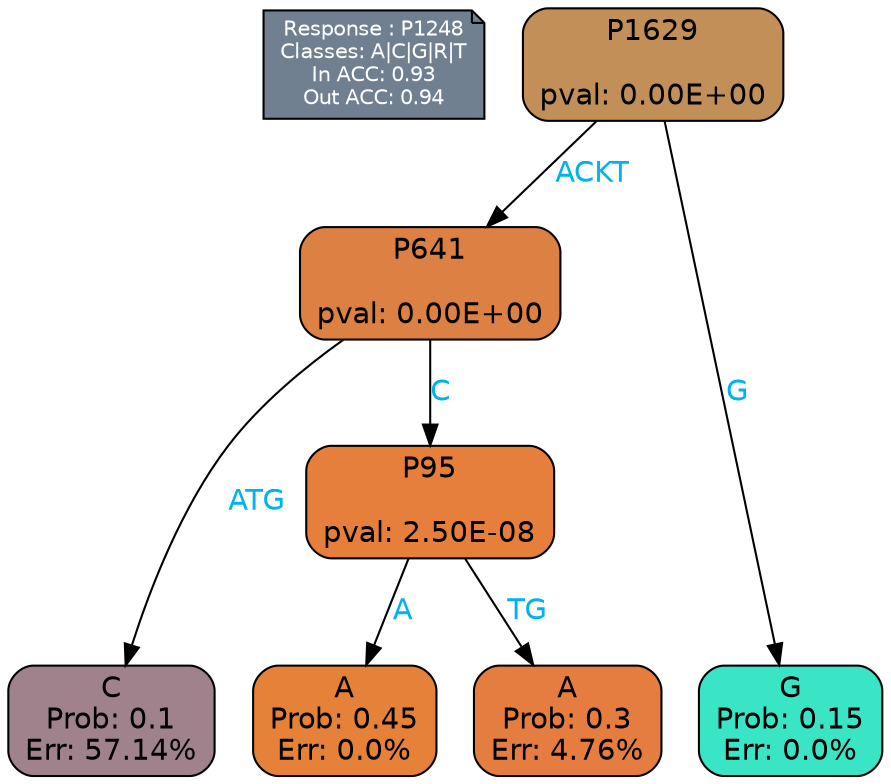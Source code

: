 digraph Tree {
node [shape=box, style="filled, rounded", color="black", fontname=helvetica] ;
graph [ranksep=equally, splines=polylines, bgcolor=transparent, dpi=600] ;
edge [fontname=helvetica] ;
LEGEND [label="Response : P1248
Classes: A|C|G|R|T
In ACC: 0.93
Out ACC: 0.94
",shape=note,align=left,style=filled,fillcolor="slategray",fontcolor="white",fontsize=10];1 [label="P1629

pval: 0.00E+00", fillcolor="#c38f58"] ;
2 [label="P641

pval: 0.00E+00", fillcolor="#dc8044"] ;
3 [label="C
Prob: 0.1
Err: 57.14%", fillcolor="#9f828b"] ;
4 [label="P95

pval: 2.50E-08", fillcolor="#e57f3b"] ;
5 [label="A
Prob: 0.45
Err: 0.0%", fillcolor="#e58139"] ;
6 [label="A
Prob: 0.3
Err: 4.76%", fillcolor="#e47d3f"] ;
7 [label="G
Prob: 0.15
Err: 0.0%", fillcolor="#39e5c5"] ;
1 -> 2 [label="ACKT",fontcolor=deepskyblue2] ;
1 -> 7 [label="G",fontcolor=deepskyblue2] ;
2 -> 3 [label="ATG",fontcolor=deepskyblue2] ;
2 -> 4 [label="C",fontcolor=deepskyblue2] ;
4 -> 5 [label="A",fontcolor=deepskyblue2] ;
4 -> 6 [label="TG",fontcolor=deepskyblue2] ;
{rank = same; 3;5;6;7;}{rank = same; LEGEND;1;}}